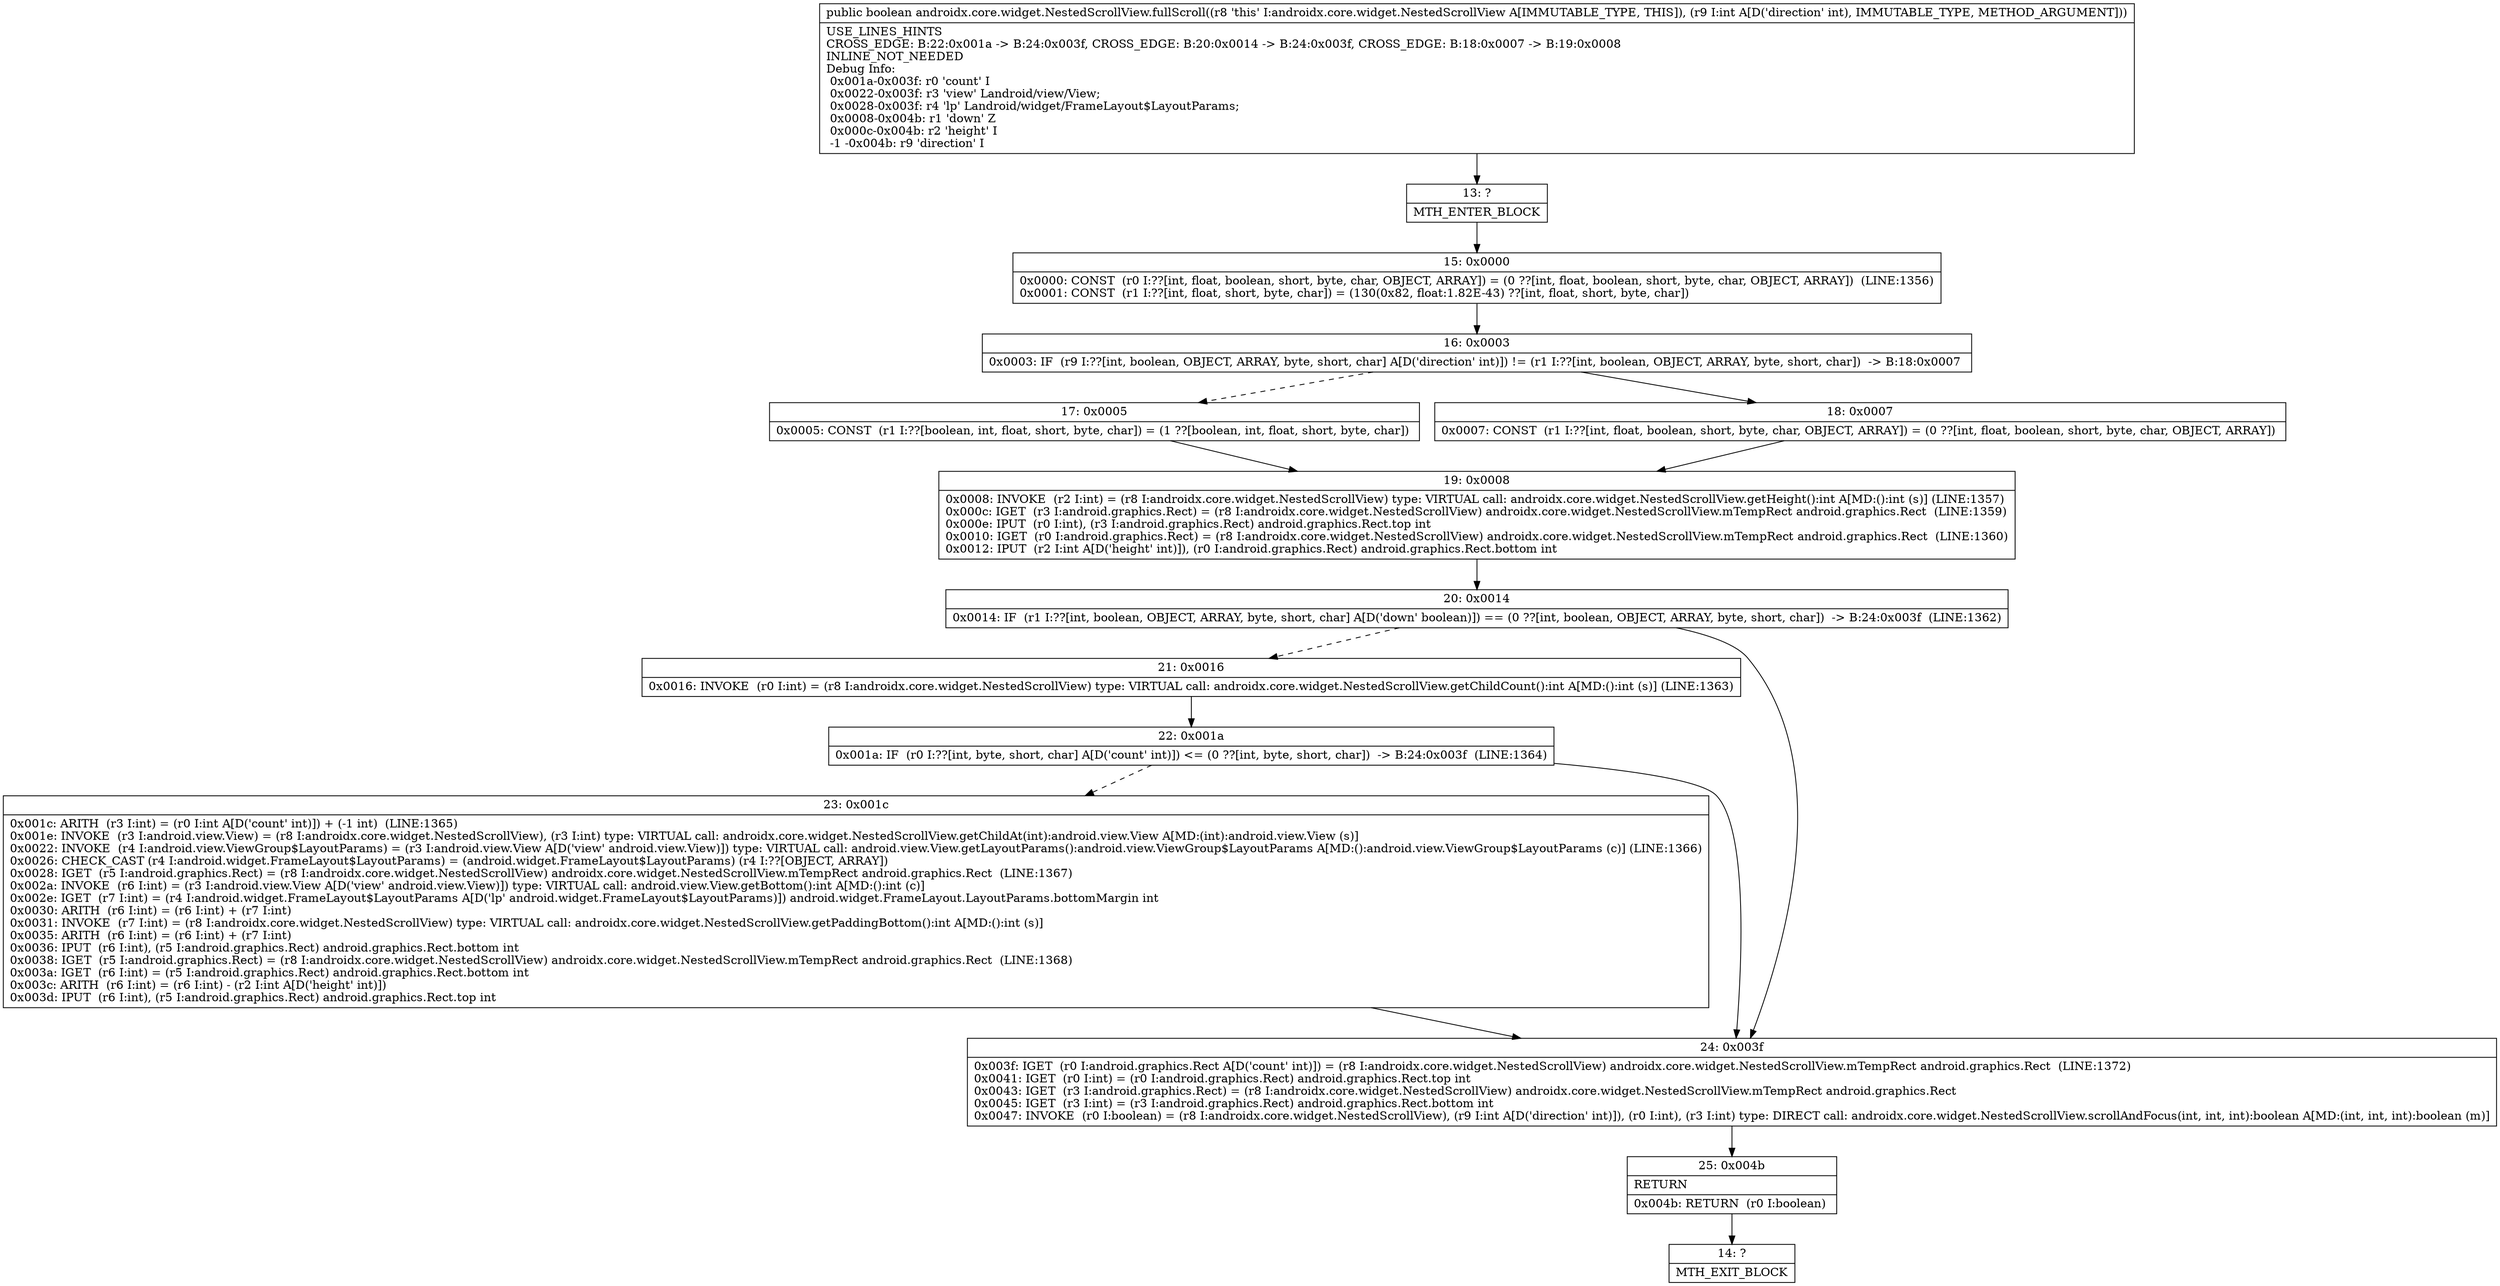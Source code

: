 digraph "CFG forandroidx.core.widget.NestedScrollView.fullScroll(I)Z" {
Node_13 [shape=record,label="{13\:\ ?|MTH_ENTER_BLOCK\l}"];
Node_15 [shape=record,label="{15\:\ 0x0000|0x0000: CONST  (r0 I:??[int, float, boolean, short, byte, char, OBJECT, ARRAY]) = (0 ??[int, float, boolean, short, byte, char, OBJECT, ARRAY])  (LINE:1356)\l0x0001: CONST  (r1 I:??[int, float, short, byte, char]) = (130(0x82, float:1.82E\-43) ??[int, float, short, byte, char]) \l}"];
Node_16 [shape=record,label="{16\:\ 0x0003|0x0003: IF  (r9 I:??[int, boolean, OBJECT, ARRAY, byte, short, char] A[D('direction' int)]) != (r1 I:??[int, boolean, OBJECT, ARRAY, byte, short, char])  \-\> B:18:0x0007 \l}"];
Node_17 [shape=record,label="{17\:\ 0x0005|0x0005: CONST  (r1 I:??[boolean, int, float, short, byte, char]) = (1 ??[boolean, int, float, short, byte, char]) \l}"];
Node_19 [shape=record,label="{19\:\ 0x0008|0x0008: INVOKE  (r2 I:int) = (r8 I:androidx.core.widget.NestedScrollView) type: VIRTUAL call: androidx.core.widget.NestedScrollView.getHeight():int A[MD:():int (s)] (LINE:1357)\l0x000c: IGET  (r3 I:android.graphics.Rect) = (r8 I:androidx.core.widget.NestedScrollView) androidx.core.widget.NestedScrollView.mTempRect android.graphics.Rect  (LINE:1359)\l0x000e: IPUT  (r0 I:int), (r3 I:android.graphics.Rect) android.graphics.Rect.top int \l0x0010: IGET  (r0 I:android.graphics.Rect) = (r8 I:androidx.core.widget.NestedScrollView) androidx.core.widget.NestedScrollView.mTempRect android.graphics.Rect  (LINE:1360)\l0x0012: IPUT  (r2 I:int A[D('height' int)]), (r0 I:android.graphics.Rect) android.graphics.Rect.bottom int \l}"];
Node_20 [shape=record,label="{20\:\ 0x0014|0x0014: IF  (r1 I:??[int, boolean, OBJECT, ARRAY, byte, short, char] A[D('down' boolean)]) == (0 ??[int, boolean, OBJECT, ARRAY, byte, short, char])  \-\> B:24:0x003f  (LINE:1362)\l}"];
Node_21 [shape=record,label="{21\:\ 0x0016|0x0016: INVOKE  (r0 I:int) = (r8 I:androidx.core.widget.NestedScrollView) type: VIRTUAL call: androidx.core.widget.NestedScrollView.getChildCount():int A[MD:():int (s)] (LINE:1363)\l}"];
Node_22 [shape=record,label="{22\:\ 0x001a|0x001a: IF  (r0 I:??[int, byte, short, char] A[D('count' int)]) \<= (0 ??[int, byte, short, char])  \-\> B:24:0x003f  (LINE:1364)\l}"];
Node_23 [shape=record,label="{23\:\ 0x001c|0x001c: ARITH  (r3 I:int) = (r0 I:int A[D('count' int)]) + (\-1 int)  (LINE:1365)\l0x001e: INVOKE  (r3 I:android.view.View) = (r8 I:androidx.core.widget.NestedScrollView), (r3 I:int) type: VIRTUAL call: androidx.core.widget.NestedScrollView.getChildAt(int):android.view.View A[MD:(int):android.view.View (s)]\l0x0022: INVOKE  (r4 I:android.view.ViewGroup$LayoutParams) = (r3 I:android.view.View A[D('view' android.view.View)]) type: VIRTUAL call: android.view.View.getLayoutParams():android.view.ViewGroup$LayoutParams A[MD:():android.view.ViewGroup$LayoutParams (c)] (LINE:1366)\l0x0026: CHECK_CAST (r4 I:android.widget.FrameLayout$LayoutParams) = (android.widget.FrameLayout$LayoutParams) (r4 I:??[OBJECT, ARRAY]) \l0x0028: IGET  (r5 I:android.graphics.Rect) = (r8 I:androidx.core.widget.NestedScrollView) androidx.core.widget.NestedScrollView.mTempRect android.graphics.Rect  (LINE:1367)\l0x002a: INVOKE  (r6 I:int) = (r3 I:android.view.View A[D('view' android.view.View)]) type: VIRTUAL call: android.view.View.getBottom():int A[MD:():int (c)]\l0x002e: IGET  (r7 I:int) = (r4 I:android.widget.FrameLayout$LayoutParams A[D('lp' android.widget.FrameLayout$LayoutParams)]) android.widget.FrameLayout.LayoutParams.bottomMargin int \l0x0030: ARITH  (r6 I:int) = (r6 I:int) + (r7 I:int) \l0x0031: INVOKE  (r7 I:int) = (r8 I:androidx.core.widget.NestedScrollView) type: VIRTUAL call: androidx.core.widget.NestedScrollView.getPaddingBottom():int A[MD:():int (s)]\l0x0035: ARITH  (r6 I:int) = (r6 I:int) + (r7 I:int) \l0x0036: IPUT  (r6 I:int), (r5 I:android.graphics.Rect) android.graphics.Rect.bottom int \l0x0038: IGET  (r5 I:android.graphics.Rect) = (r8 I:androidx.core.widget.NestedScrollView) androidx.core.widget.NestedScrollView.mTempRect android.graphics.Rect  (LINE:1368)\l0x003a: IGET  (r6 I:int) = (r5 I:android.graphics.Rect) android.graphics.Rect.bottom int \l0x003c: ARITH  (r6 I:int) = (r6 I:int) \- (r2 I:int A[D('height' int)]) \l0x003d: IPUT  (r6 I:int), (r5 I:android.graphics.Rect) android.graphics.Rect.top int \l}"];
Node_24 [shape=record,label="{24\:\ 0x003f|0x003f: IGET  (r0 I:android.graphics.Rect A[D('count' int)]) = (r8 I:androidx.core.widget.NestedScrollView) androidx.core.widget.NestedScrollView.mTempRect android.graphics.Rect  (LINE:1372)\l0x0041: IGET  (r0 I:int) = (r0 I:android.graphics.Rect) android.graphics.Rect.top int \l0x0043: IGET  (r3 I:android.graphics.Rect) = (r8 I:androidx.core.widget.NestedScrollView) androidx.core.widget.NestedScrollView.mTempRect android.graphics.Rect \l0x0045: IGET  (r3 I:int) = (r3 I:android.graphics.Rect) android.graphics.Rect.bottom int \l0x0047: INVOKE  (r0 I:boolean) = (r8 I:androidx.core.widget.NestedScrollView), (r9 I:int A[D('direction' int)]), (r0 I:int), (r3 I:int) type: DIRECT call: androidx.core.widget.NestedScrollView.scrollAndFocus(int, int, int):boolean A[MD:(int, int, int):boolean (m)]\l}"];
Node_25 [shape=record,label="{25\:\ 0x004b|RETURN\l|0x004b: RETURN  (r0 I:boolean) \l}"];
Node_14 [shape=record,label="{14\:\ ?|MTH_EXIT_BLOCK\l}"];
Node_18 [shape=record,label="{18\:\ 0x0007|0x0007: CONST  (r1 I:??[int, float, boolean, short, byte, char, OBJECT, ARRAY]) = (0 ??[int, float, boolean, short, byte, char, OBJECT, ARRAY]) \l}"];
MethodNode[shape=record,label="{public boolean androidx.core.widget.NestedScrollView.fullScroll((r8 'this' I:androidx.core.widget.NestedScrollView A[IMMUTABLE_TYPE, THIS]), (r9 I:int A[D('direction' int), IMMUTABLE_TYPE, METHOD_ARGUMENT]))  | USE_LINES_HINTS\lCROSS_EDGE: B:22:0x001a \-\> B:24:0x003f, CROSS_EDGE: B:20:0x0014 \-\> B:24:0x003f, CROSS_EDGE: B:18:0x0007 \-\> B:19:0x0008\lINLINE_NOT_NEEDED\lDebug Info:\l  0x001a\-0x003f: r0 'count' I\l  0x0022\-0x003f: r3 'view' Landroid\/view\/View;\l  0x0028\-0x003f: r4 'lp' Landroid\/widget\/FrameLayout$LayoutParams;\l  0x0008\-0x004b: r1 'down' Z\l  0x000c\-0x004b: r2 'height' I\l  \-1 \-0x004b: r9 'direction' I\l}"];
MethodNode -> Node_13;Node_13 -> Node_15;
Node_15 -> Node_16;
Node_16 -> Node_17[style=dashed];
Node_16 -> Node_18;
Node_17 -> Node_19;
Node_19 -> Node_20;
Node_20 -> Node_21[style=dashed];
Node_20 -> Node_24;
Node_21 -> Node_22;
Node_22 -> Node_23[style=dashed];
Node_22 -> Node_24;
Node_23 -> Node_24;
Node_24 -> Node_25;
Node_25 -> Node_14;
Node_18 -> Node_19;
}

